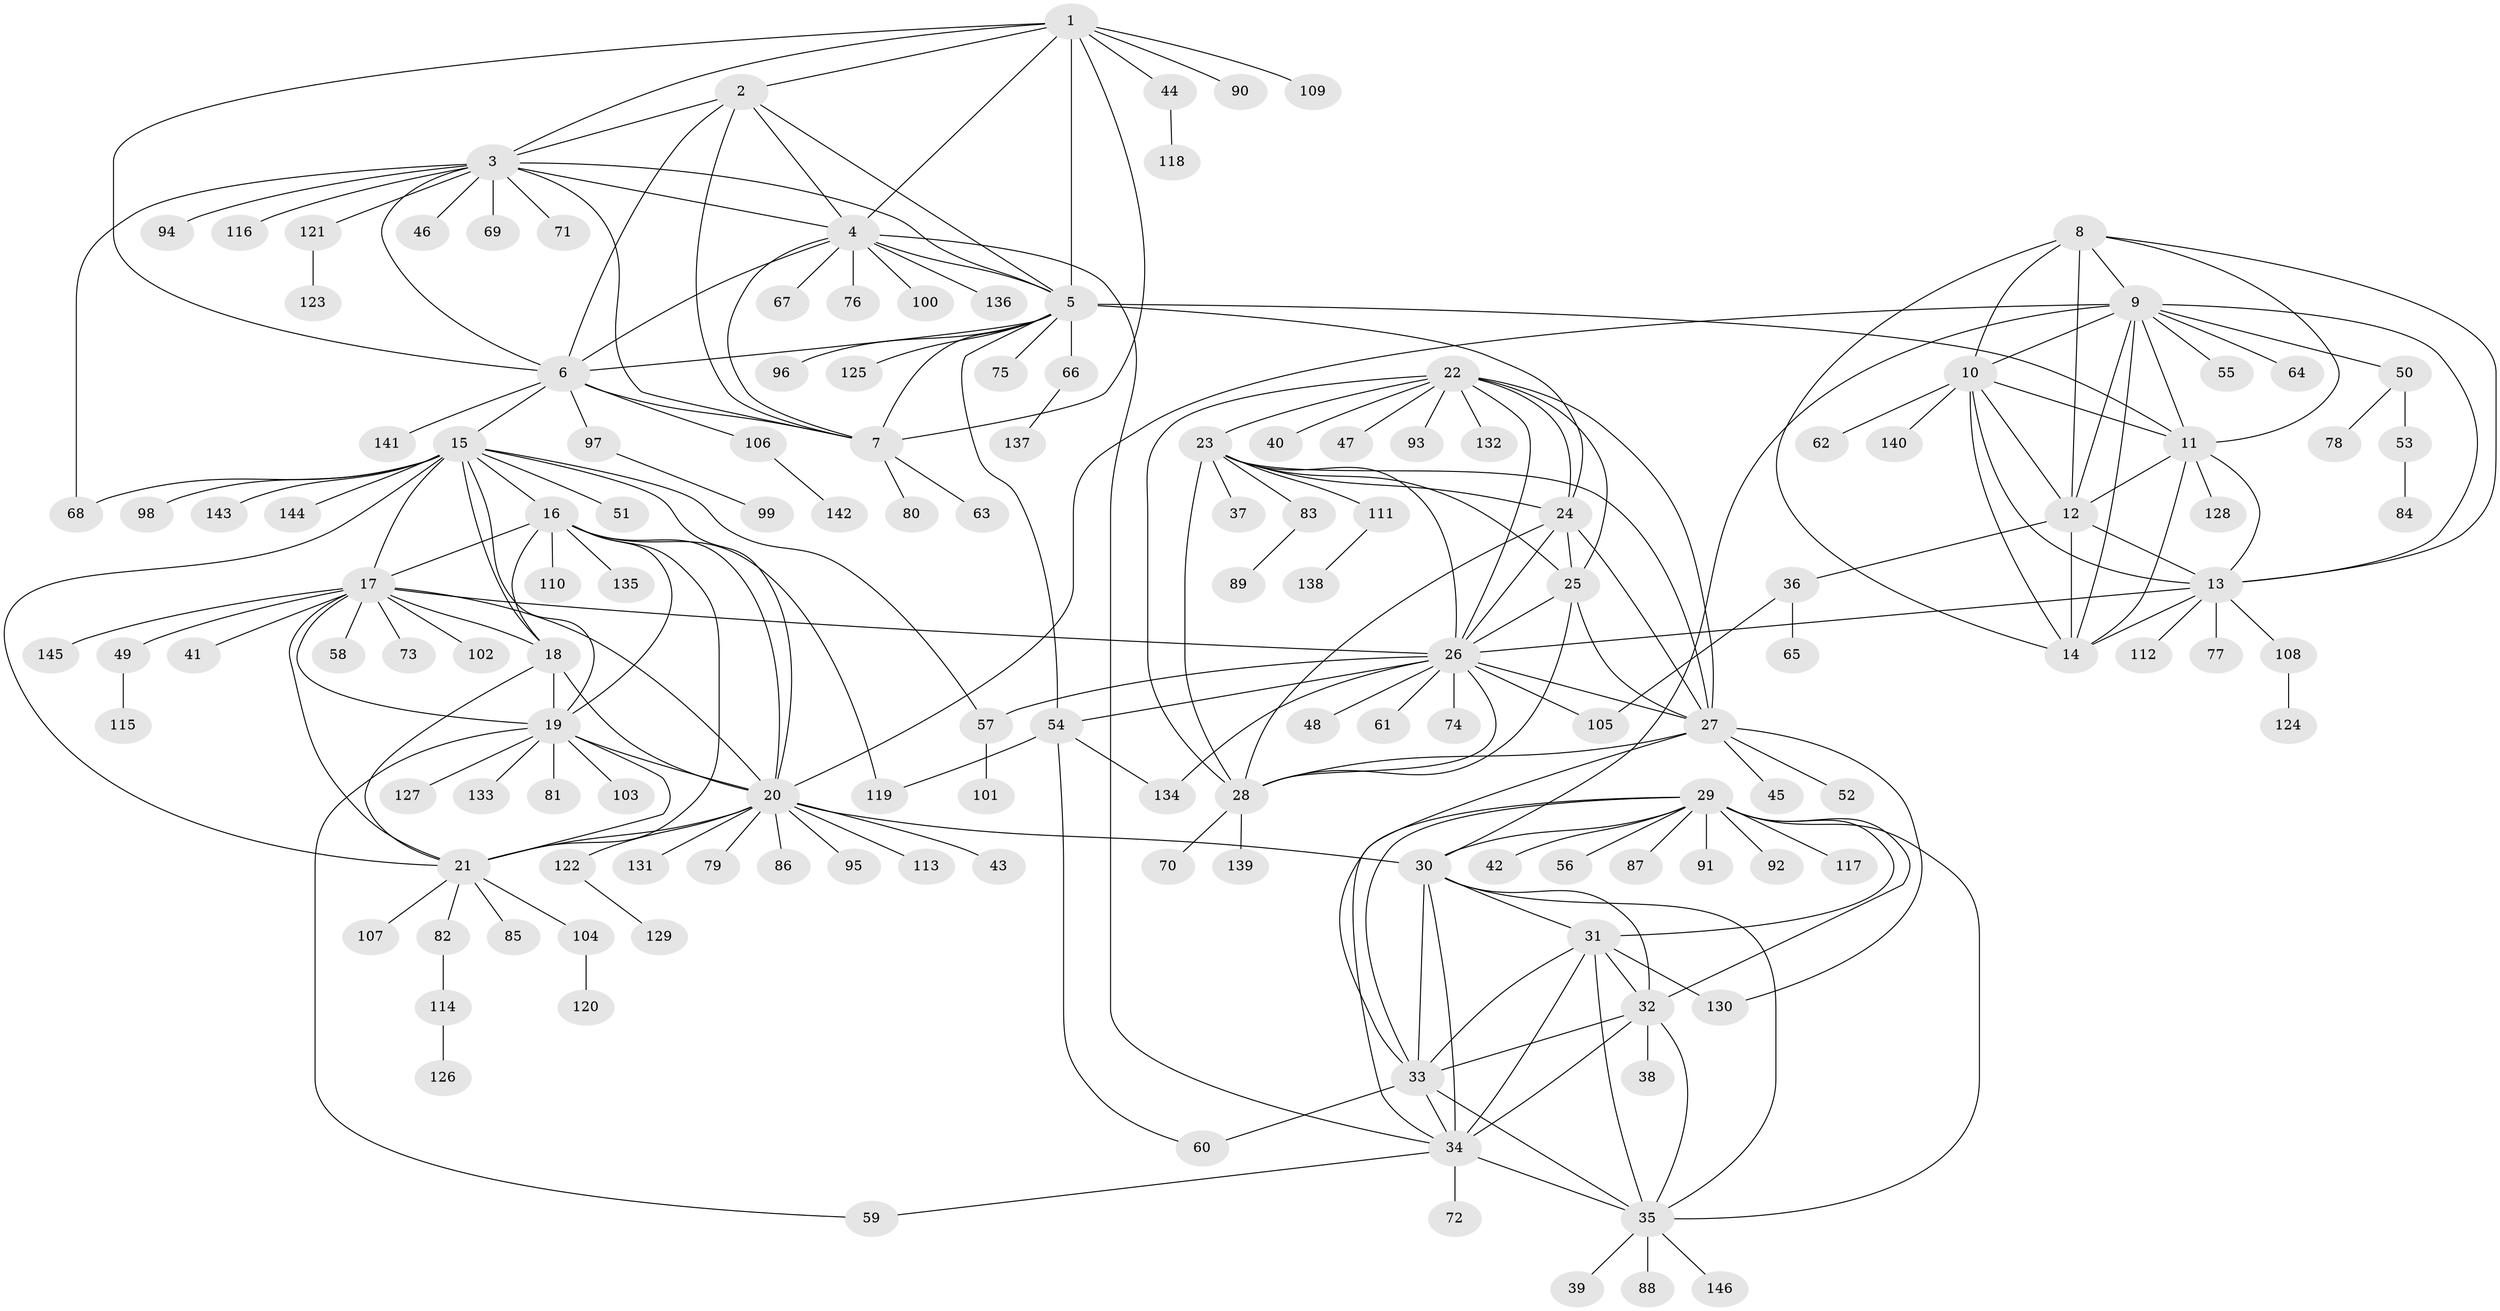 // coarse degree distribution, {7: 0.008547008547008548, 9: 0.05982905982905983, 11: 0.017094017094017096, 16: 0.008547008547008548, 6: 0.03418803418803419, 8: 0.017094017094017096, 5: 0.05128205128205128, 17: 0.008547008547008548, 24: 0.008547008547008548, 10: 0.008547008547008548, 12: 0.008547008547008548, 3: 0.02564102564102564, 1: 0.6666666666666666, 2: 0.07692307692307693}
// Generated by graph-tools (version 1.1) at 2025/52/02/27/25 19:52:15]
// undirected, 146 vertices, 235 edges
graph export_dot {
graph [start="1"]
  node [color=gray90,style=filled];
  1;
  2;
  3;
  4;
  5;
  6;
  7;
  8;
  9;
  10;
  11;
  12;
  13;
  14;
  15;
  16;
  17;
  18;
  19;
  20;
  21;
  22;
  23;
  24;
  25;
  26;
  27;
  28;
  29;
  30;
  31;
  32;
  33;
  34;
  35;
  36;
  37;
  38;
  39;
  40;
  41;
  42;
  43;
  44;
  45;
  46;
  47;
  48;
  49;
  50;
  51;
  52;
  53;
  54;
  55;
  56;
  57;
  58;
  59;
  60;
  61;
  62;
  63;
  64;
  65;
  66;
  67;
  68;
  69;
  70;
  71;
  72;
  73;
  74;
  75;
  76;
  77;
  78;
  79;
  80;
  81;
  82;
  83;
  84;
  85;
  86;
  87;
  88;
  89;
  90;
  91;
  92;
  93;
  94;
  95;
  96;
  97;
  98;
  99;
  100;
  101;
  102;
  103;
  104;
  105;
  106;
  107;
  108;
  109;
  110;
  111;
  112;
  113;
  114;
  115;
  116;
  117;
  118;
  119;
  120;
  121;
  122;
  123;
  124;
  125;
  126;
  127;
  128;
  129;
  130;
  131;
  132;
  133;
  134;
  135;
  136;
  137;
  138;
  139;
  140;
  141;
  142;
  143;
  144;
  145;
  146;
  1 -- 2;
  1 -- 3;
  1 -- 4;
  1 -- 5;
  1 -- 6;
  1 -- 7;
  1 -- 44;
  1 -- 90;
  1 -- 109;
  2 -- 3;
  2 -- 4;
  2 -- 5;
  2 -- 6;
  2 -- 7;
  3 -- 4;
  3 -- 5;
  3 -- 6;
  3 -- 7;
  3 -- 46;
  3 -- 68;
  3 -- 69;
  3 -- 71;
  3 -- 94;
  3 -- 116;
  3 -- 121;
  4 -- 5;
  4 -- 6;
  4 -- 7;
  4 -- 34;
  4 -- 67;
  4 -- 76;
  4 -- 100;
  4 -- 136;
  5 -- 6;
  5 -- 7;
  5 -- 11;
  5 -- 24;
  5 -- 54;
  5 -- 66;
  5 -- 75;
  5 -- 96;
  5 -- 125;
  6 -- 7;
  6 -- 15;
  6 -- 97;
  6 -- 106;
  6 -- 141;
  7 -- 63;
  7 -- 80;
  8 -- 9;
  8 -- 10;
  8 -- 11;
  8 -- 12;
  8 -- 13;
  8 -- 14;
  9 -- 10;
  9 -- 11;
  9 -- 12;
  9 -- 13;
  9 -- 14;
  9 -- 20;
  9 -- 30;
  9 -- 50;
  9 -- 55;
  9 -- 64;
  10 -- 11;
  10 -- 12;
  10 -- 13;
  10 -- 14;
  10 -- 62;
  10 -- 140;
  11 -- 12;
  11 -- 13;
  11 -- 14;
  11 -- 128;
  12 -- 13;
  12 -- 14;
  12 -- 36;
  13 -- 14;
  13 -- 26;
  13 -- 77;
  13 -- 108;
  13 -- 112;
  15 -- 16;
  15 -- 17;
  15 -- 18;
  15 -- 19;
  15 -- 20;
  15 -- 21;
  15 -- 51;
  15 -- 57;
  15 -- 68;
  15 -- 98;
  15 -- 143;
  15 -- 144;
  16 -- 17;
  16 -- 18;
  16 -- 19;
  16 -- 20;
  16 -- 21;
  16 -- 110;
  16 -- 119;
  16 -- 135;
  17 -- 18;
  17 -- 19;
  17 -- 20;
  17 -- 21;
  17 -- 26;
  17 -- 41;
  17 -- 49;
  17 -- 58;
  17 -- 73;
  17 -- 102;
  17 -- 145;
  18 -- 19;
  18 -- 20;
  18 -- 21;
  19 -- 20;
  19 -- 21;
  19 -- 59;
  19 -- 81;
  19 -- 103;
  19 -- 127;
  19 -- 133;
  20 -- 21;
  20 -- 30;
  20 -- 43;
  20 -- 79;
  20 -- 86;
  20 -- 95;
  20 -- 113;
  20 -- 122;
  20 -- 131;
  21 -- 82;
  21 -- 85;
  21 -- 104;
  21 -- 107;
  22 -- 23;
  22 -- 24;
  22 -- 25;
  22 -- 26;
  22 -- 27;
  22 -- 28;
  22 -- 40;
  22 -- 47;
  22 -- 93;
  22 -- 132;
  23 -- 24;
  23 -- 25;
  23 -- 26;
  23 -- 27;
  23 -- 28;
  23 -- 37;
  23 -- 83;
  23 -- 111;
  24 -- 25;
  24 -- 26;
  24 -- 27;
  24 -- 28;
  25 -- 26;
  25 -- 27;
  25 -- 28;
  26 -- 27;
  26 -- 28;
  26 -- 48;
  26 -- 54;
  26 -- 57;
  26 -- 61;
  26 -- 74;
  26 -- 105;
  26 -- 134;
  27 -- 28;
  27 -- 33;
  27 -- 45;
  27 -- 52;
  27 -- 130;
  28 -- 70;
  28 -- 139;
  29 -- 30;
  29 -- 31;
  29 -- 32;
  29 -- 33;
  29 -- 34;
  29 -- 35;
  29 -- 42;
  29 -- 56;
  29 -- 87;
  29 -- 91;
  29 -- 92;
  29 -- 117;
  30 -- 31;
  30 -- 32;
  30 -- 33;
  30 -- 34;
  30 -- 35;
  31 -- 32;
  31 -- 33;
  31 -- 34;
  31 -- 35;
  31 -- 130;
  32 -- 33;
  32 -- 34;
  32 -- 35;
  32 -- 38;
  33 -- 34;
  33 -- 35;
  33 -- 60;
  34 -- 35;
  34 -- 59;
  34 -- 72;
  35 -- 39;
  35 -- 88;
  35 -- 146;
  36 -- 65;
  36 -- 105;
  44 -- 118;
  49 -- 115;
  50 -- 53;
  50 -- 78;
  53 -- 84;
  54 -- 60;
  54 -- 119;
  54 -- 134;
  57 -- 101;
  66 -- 137;
  82 -- 114;
  83 -- 89;
  97 -- 99;
  104 -- 120;
  106 -- 142;
  108 -- 124;
  111 -- 138;
  114 -- 126;
  121 -- 123;
  122 -- 129;
}
